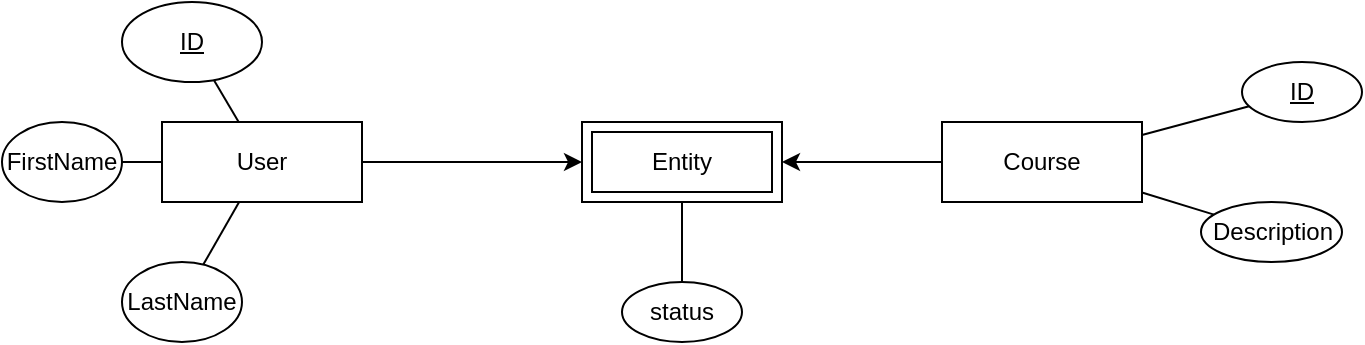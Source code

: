 <mxfile version="24.4.10" type="device">
  <diagram name="Page-1" id="Eqr05Fh77cB_UoSyoZyq">
    <mxGraphModel dx="989" dy="532" grid="1" gridSize="10" guides="1" tooltips="1" connect="1" arrows="1" fold="1" page="1" pageScale="1" pageWidth="827" pageHeight="1169" math="0" shadow="0">
      <root>
        <mxCell id="0" />
        <mxCell id="1" parent="0" />
        <mxCell id="ksEGWVBoUjTWEfH_d83e-7" value="" style="edgeStyle=orthogonalEdgeStyle;rounded=0;orthogonalLoop=1;jettySize=auto;html=1;" edge="1" parent="1" source="ksEGWVBoUjTWEfH_d83e-4" target="ksEGWVBoUjTWEfH_d83e-5">
          <mxGeometry relative="1" as="geometry" />
        </mxCell>
        <mxCell id="ksEGWVBoUjTWEfH_d83e-4" value="User" style="whiteSpace=wrap;html=1;align=center;fontStyle=0" vertex="1" parent="1">
          <mxGeometry x="120" y="250" width="100" height="40" as="geometry" />
        </mxCell>
        <mxCell id="ksEGWVBoUjTWEfH_d83e-5" value="Entity" style="shape=ext;margin=3;double=1;whiteSpace=wrap;html=1;align=center;" vertex="1" parent="1">
          <mxGeometry x="330" y="250" width="100" height="40" as="geometry" />
        </mxCell>
        <mxCell id="ksEGWVBoUjTWEfH_d83e-8" value="" style="edgeStyle=orthogonalEdgeStyle;rounded=0;orthogonalLoop=1;jettySize=auto;html=1;" edge="1" parent="1" source="ksEGWVBoUjTWEfH_d83e-6" target="ksEGWVBoUjTWEfH_d83e-5">
          <mxGeometry relative="1" as="geometry" />
        </mxCell>
        <mxCell id="ksEGWVBoUjTWEfH_d83e-6" value="Course" style="whiteSpace=wrap;html=1;align=center;" vertex="1" parent="1">
          <mxGeometry x="510" y="250" width="100" height="40" as="geometry" />
        </mxCell>
        <mxCell id="ksEGWVBoUjTWEfH_d83e-9" value="&lt;u&gt;ID&lt;/u&gt;" style="ellipse;whiteSpace=wrap;html=1;align=center;" vertex="1" parent="1">
          <mxGeometry x="100" y="190" width="70" height="40" as="geometry" />
        </mxCell>
        <mxCell id="ksEGWVBoUjTWEfH_d83e-11" value="" style="endArrow=none;html=1;rounded=0;" edge="1" parent="1" source="ksEGWVBoUjTWEfH_d83e-9" target="ksEGWVBoUjTWEfH_d83e-4">
          <mxGeometry width="50" height="50" relative="1" as="geometry">
            <mxPoint x="450" y="430" as="sourcePoint" />
            <mxPoint x="500" y="380" as="targetPoint" />
          </mxGeometry>
        </mxCell>
        <mxCell id="ksEGWVBoUjTWEfH_d83e-12" value="&lt;u&gt;ID&lt;/u&gt;" style="ellipse;whiteSpace=wrap;html=1;align=center;" vertex="1" parent="1">
          <mxGeometry x="660" y="220" width="60" height="30" as="geometry" />
        </mxCell>
        <mxCell id="ksEGWVBoUjTWEfH_d83e-13" value="" style="endArrow=none;html=1;rounded=0;" edge="1" parent="1" source="ksEGWVBoUjTWEfH_d83e-12" target="ksEGWVBoUjTWEfH_d83e-6">
          <mxGeometry width="50" height="50" relative="1" as="geometry">
            <mxPoint x="754" y="590" as="sourcePoint" />
            <mxPoint x="472" y="450" as="targetPoint" />
          </mxGeometry>
        </mxCell>
        <mxCell id="ksEGWVBoUjTWEfH_d83e-14" value="FirstName" style="ellipse;whiteSpace=wrap;html=1;align=center;" vertex="1" parent="1">
          <mxGeometry x="40" y="250" width="60" height="40" as="geometry" />
        </mxCell>
        <mxCell id="ksEGWVBoUjTWEfH_d83e-15" value="" style="endArrow=none;html=1;rounded=0;" edge="1" parent="1" source="ksEGWVBoUjTWEfH_d83e-14" target="ksEGWVBoUjTWEfH_d83e-4">
          <mxGeometry width="50" height="50" relative="1" as="geometry">
            <mxPoint x="480" y="480" as="sourcePoint" />
            <mxPoint x="198" y="340" as="targetPoint" />
          </mxGeometry>
        </mxCell>
        <mxCell id="ksEGWVBoUjTWEfH_d83e-16" value="LastName" style="ellipse;whiteSpace=wrap;html=1;align=center;" vertex="1" parent="1">
          <mxGeometry x="100" y="320" width="60" height="40" as="geometry" />
        </mxCell>
        <mxCell id="ksEGWVBoUjTWEfH_d83e-17" value="" style="endArrow=none;html=1;rounded=0;" edge="1" parent="1" source="ksEGWVBoUjTWEfH_d83e-16" target="ksEGWVBoUjTWEfH_d83e-4">
          <mxGeometry width="50" height="50" relative="1" as="geometry">
            <mxPoint x="580" y="490" as="sourcePoint" />
            <mxPoint x="270" y="300" as="targetPoint" />
          </mxGeometry>
        </mxCell>
        <mxCell id="ksEGWVBoUjTWEfH_d83e-18" value="Description" style="ellipse;whiteSpace=wrap;html=1;align=center;" vertex="1" parent="1">
          <mxGeometry x="639.5" y="290" width="70.5" height="30" as="geometry" />
        </mxCell>
        <mxCell id="ksEGWVBoUjTWEfH_d83e-19" value="" style="endArrow=none;html=1;rounded=0;" edge="1" parent="1" source="ksEGWVBoUjTWEfH_d83e-18" target="ksEGWVBoUjTWEfH_d83e-6">
          <mxGeometry width="50" height="50" relative="1" as="geometry">
            <mxPoint x="773.5" y="630" as="sourcePoint" />
            <mxPoint x="600.5" y="290" as="targetPoint" />
          </mxGeometry>
        </mxCell>
        <mxCell id="ksEGWVBoUjTWEfH_d83e-20" value="status" style="ellipse;whiteSpace=wrap;html=1;align=center;" vertex="1" parent="1">
          <mxGeometry x="350" y="330" width="60" height="30" as="geometry" />
        </mxCell>
        <mxCell id="ksEGWVBoUjTWEfH_d83e-21" value="" style="endArrow=none;html=1;rounded=0;" edge="1" parent="1" source="ksEGWVBoUjTWEfH_d83e-20" target="ksEGWVBoUjTWEfH_d83e-5">
          <mxGeometry width="50" height="50" relative="1" as="geometry">
            <mxPoint x="488" y="760" as="sourcePoint" />
            <mxPoint x="401.889" y="260.0" as="targetPoint" />
          </mxGeometry>
        </mxCell>
      </root>
    </mxGraphModel>
  </diagram>
</mxfile>
